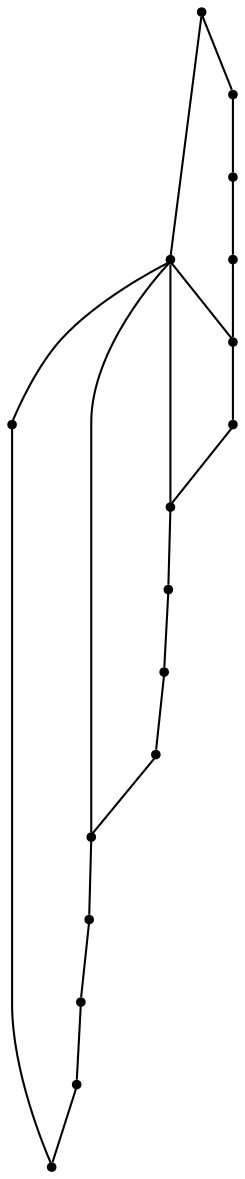 graph {
  node [shape=point,comment="{\"directed\":false,\"doi\":\"10.4230/LIPIcs.GD.2024.30\",\"figure\":\"16 (14)\"}"]

  v0 [pos="1968.0879831025359,2082.4531533211775"]
  v1 [pos="1964.8870791142049,2116.9543770111904"]
  v2 [pos="1949.4411847116403,2147.9679530902868"]
  v3 [pos="1958.6020330330084,2049.1269936068306"]
  v4 [pos="1923.8298826735604,2171.310408384169"]
  v5 [pos="1937.7170439291408,2021.4759704021762"]
  v6 [pos="1891.512657525857,2183.8276388588133"]
  v7 [pos="1908.2506914665864,2003.2377618396958"]
  v8 [pos="1856.8572690618744,2183.8276388588133"]
  v9 [pos="1874.1871255511892,1996.871059663617"]
  v10 [pos="1840.1193623127524,2003.2377618396958"]
  v11 [pos="1789.7680207463304,2049.1269936068306"]
  v12 [pos="1824.5400439141713,2171.310408384169"]
  v13 [pos="1798.928869067698,2147.9679530902868"]
  v14 [pos="1810.6528826585904,2021.4759704021762"]
  v15 [pos="1783.482974665134,2116.9503078558487"]
  v16 [pos="1780.282070676803,2082.4531533211775"]

  v0 -- v1 [id="-1",pos="1968.0879831025359,2082.4531533211775 1964.8870791142049,2116.9543770111904 1964.8870791142049,2116.9543770111904 1964.8870791142049,2116.9543770111904"]
  v16 -- v11 [id="-2",pos="1780.282070676803,2082.4531533211775 1789.7680207463304,2049.1269936068306 1789.7680207463304,2049.1269936068306 1789.7680207463304,2049.1269936068306"]
  v15 -- v16 [id="-3",pos="1783.482974665134,2116.9503078558487 1780.282070676803,2082.4531533211775 1780.282070676803,2082.4531533211775 1780.282070676803,2082.4531533211775"]
  v11 -- v14 [id="-4",pos="1789.7680207463304,2049.1269936068306 1810.6528826585904,2021.4759704021762 1810.6528826585904,2021.4759704021762 1810.6528826585904,2021.4759704021762"]
  v13 -- v15 [id="-5",pos="1798.928869067698,2147.9679530902868 1783.482974665134,2116.9503078558487 1783.482974665134,2116.9503078558487 1783.482974665134,2116.9503078558487"]
  v14 -- v10 [id="-6",pos="1810.6528826585904,2021.4759704021762 1840.1193623127524,2003.2377618396958 1840.1193623127524,2003.2377618396958 1840.1193623127524,2003.2377618396958"]
  v12 -- v13 [id="-7",pos="1824.5400439141713,2171.310408384169 1798.928869067698,2147.9679530902868 1798.928869067698,2147.9679530902868 1798.928869067698,2147.9679530902868"]
  v12 -- v8 [id="-8",pos="1824.5400439141713,2171.310408384169 1856.8572690618744,2183.8276388588133 1856.8572690618744,2183.8276388588133 1856.8572690618744,2183.8276388588133"]
  v10 -- v9 [id="-9",pos="1840.1193623127524,2003.2377618396958 1874.1871255511892,1996.871059663617 1874.1871255511892,1996.871059663617 1874.1871255511892,1996.871059663617"]
  v8 -- v6 [id="-10",pos="1856.8572690618744,2183.8276388588133 1891.512657525857,2183.8276388588133 1891.512657525857,2183.8276388588133 1891.512657525857,2183.8276388588133"]
  v6 -- v4 [id="-11",pos="1891.512657525857,2183.8276388588133 1923.8298826735604,2171.310408384169 1923.8298826735604,2171.310408384169 1923.8298826735604,2171.310408384169"]
  v8 -- v11 [id="-13",pos="1856.8572690618744,2183.8276388588133 1789.7680207463304,2049.1269936068306 1789.7680207463304,2049.1269936068306 1789.7680207463304,2049.1269936068306"]
  v8 -- v10 [id="-14",pos="1856.8572690618744,2183.8276388588133 1840.1193623127524,2003.2377618396958 1840.1193623127524,2003.2377618396958 1840.1193623127524,2003.2377618396958"]
  v8 -- v3 [id="-15",pos="1856.8572690618744,2183.8276388588133 1958.6020330330084,2049.1269936068306 1958.6020330330084,2049.1269936068306 1958.6020330330084,2049.1269936068306"]
  v9 -- v7 [id="-16",pos="1874.1871255511892,1996.871059663617 1908.2506914665864,2003.2377618396958 1908.2506914665864,2003.2377618396958 1908.2506914665864,2003.2377618396958"]
  v7 -- v5 [id="-19",pos="1908.2506914665864,2003.2377618396958 1937.7170439291408,2021.4759704021762 1937.7170439291408,2021.4759704021762 1937.7170439291408,2021.4759704021762"]
  v5 -- v3 [id="-22",pos="1937.7170439291408,2021.4759704021762 1958.6020330330084,2049.1269936068306 1958.6020330330084,2049.1269936068306 1958.6020330330084,2049.1269936068306"]
  v2 -- v4 [id="-23",pos="1949.4411847116403,2147.9679530902868 1923.8298826735604,2171.310408384169 1923.8298826735604,2171.310408384169 1923.8298826735604,2171.310408384169"]
  v3 -- v0 [id="-24",pos="1958.6020330330084,2049.1269936068306 1968.0879831025359,2082.4531533211775 1968.0879831025359,2082.4531533211775 1968.0879831025359,2082.4531533211775"]
  v1 -- v2 [id="-25",pos="1964.8870791142049,2116.9543770111904 1949.4411847116403,2147.9679530902868 1949.4411847116403,2147.9679530902868 1949.4411847116403,2147.9679530902868"]
}
